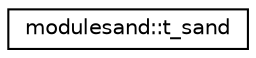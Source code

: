 digraph "Graphical Class Hierarchy"
{
 // LATEX_PDF_SIZE
  edge [fontname="Helvetica",fontsize="10",labelfontname="Helvetica",labelfontsize="10"];
  node [fontname="Helvetica",fontsize="10",shape=record];
  rankdir="LR";
  Node0 [label="modulesand::t_sand",height=0.2,width=0.4,color="black", fillcolor="white", style="filled",URL="$structmodulesand_1_1t__sand.html",tooltip=" "];
}
